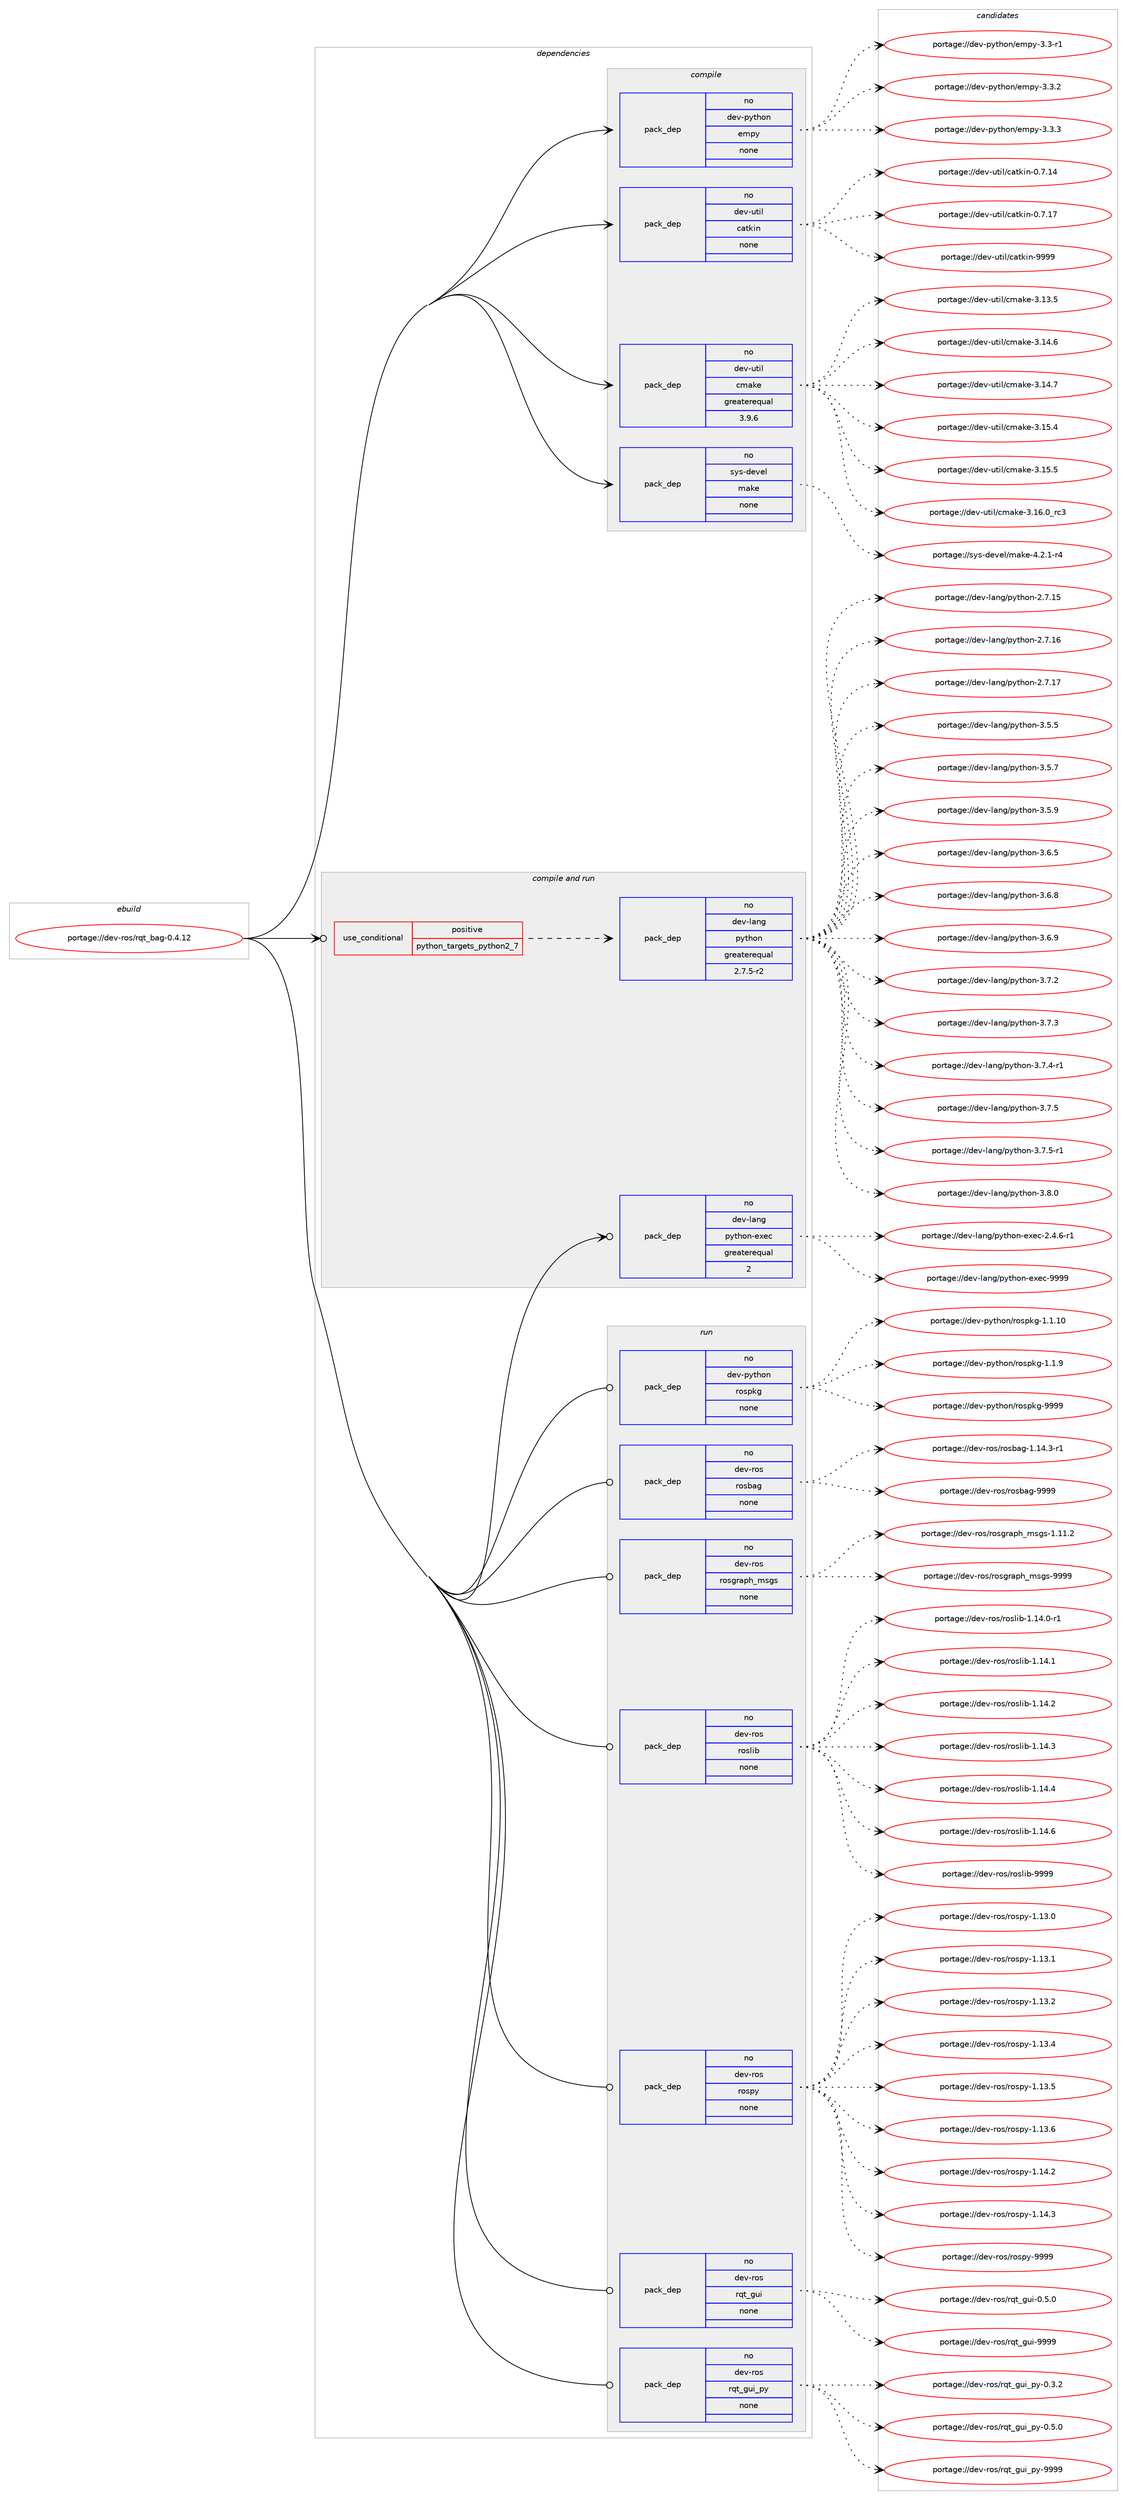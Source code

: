 digraph prolog {

# *************
# Graph options
# *************

newrank=true;
concentrate=true;
compound=true;
graph [rankdir=LR,fontname=Helvetica,fontsize=10,ranksep=1.5];#, ranksep=2.5, nodesep=0.2];
edge  [arrowhead=vee];
node  [fontname=Helvetica,fontsize=10];

# **********
# The ebuild
# **********

subgraph cluster_leftcol {
color=gray;
rank=same;
label=<<i>ebuild</i>>;
id [label="portage://dev-ros/rqt_bag-0.4.12", color=red, width=4, href="../dev-ros/rqt_bag-0.4.12.svg"];
}

# ****************
# The dependencies
# ****************

subgraph cluster_midcol {
color=gray;
label=<<i>dependencies</i>>;
subgraph cluster_compile {
fillcolor="#eeeeee";
style=filled;
label=<<i>compile</i>>;
subgraph pack152170 {
dependency200154 [label=<<TABLE BORDER="0" CELLBORDER="1" CELLSPACING="0" CELLPADDING="4" WIDTH="220"><TR><TD ROWSPAN="6" CELLPADDING="30">pack_dep</TD></TR><TR><TD WIDTH="110">no</TD></TR><TR><TD>dev-python</TD></TR><TR><TD>empy</TD></TR><TR><TD>none</TD></TR><TR><TD></TD></TR></TABLE>>, shape=none, color=blue];
}
id:e -> dependency200154:w [weight=20,style="solid",arrowhead="vee"];
subgraph pack152171 {
dependency200155 [label=<<TABLE BORDER="0" CELLBORDER="1" CELLSPACING="0" CELLPADDING="4" WIDTH="220"><TR><TD ROWSPAN="6" CELLPADDING="30">pack_dep</TD></TR><TR><TD WIDTH="110">no</TD></TR><TR><TD>dev-util</TD></TR><TR><TD>catkin</TD></TR><TR><TD>none</TD></TR><TR><TD></TD></TR></TABLE>>, shape=none, color=blue];
}
id:e -> dependency200155:w [weight=20,style="solid",arrowhead="vee"];
subgraph pack152172 {
dependency200156 [label=<<TABLE BORDER="0" CELLBORDER="1" CELLSPACING="0" CELLPADDING="4" WIDTH="220"><TR><TD ROWSPAN="6" CELLPADDING="30">pack_dep</TD></TR><TR><TD WIDTH="110">no</TD></TR><TR><TD>dev-util</TD></TR><TR><TD>cmake</TD></TR><TR><TD>greaterequal</TD></TR><TR><TD>3.9.6</TD></TR></TABLE>>, shape=none, color=blue];
}
id:e -> dependency200156:w [weight=20,style="solid",arrowhead="vee"];
subgraph pack152173 {
dependency200157 [label=<<TABLE BORDER="0" CELLBORDER="1" CELLSPACING="0" CELLPADDING="4" WIDTH="220"><TR><TD ROWSPAN="6" CELLPADDING="30">pack_dep</TD></TR><TR><TD WIDTH="110">no</TD></TR><TR><TD>sys-devel</TD></TR><TR><TD>make</TD></TR><TR><TD>none</TD></TR><TR><TD></TD></TR></TABLE>>, shape=none, color=blue];
}
id:e -> dependency200157:w [weight=20,style="solid",arrowhead="vee"];
}
subgraph cluster_compileandrun {
fillcolor="#eeeeee";
style=filled;
label=<<i>compile and run</i>>;
subgraph cond44554 {
dependency200158 [label=<<TABLE BORDER="0" CELLBORDER="1" CELLSPACING="0" CELLPADDING="4"><TR><TD ROWSPAN="3" CELLPADDING="10">use_conditional</TD></TR><TR><TD>positive</TD></TR><TR><TD>python_targets_python2_7</TD></TR></TABLE>>, shape=none, color=red];
subgraph pack152174 {
dependency200159 [label=<<TABLE BORDER="0" CELLBORDER="1" CELLSPACING="0" CELLPADDING="4" WIDTH="220"><TR><TD ROWSPAN="6" CELLPADDING="30">pack_dep</TD></TR><TR><TD WIDTH="110">no</TD></TR><TR><TD>dev-lang</TD></TR><TR><TD>python</TD></TR><TR><TD>greaterequal</TD></TR><TR><TD>2.7.5-r2</TD></TR></TABLE>>, shape=none, color=blue];
}
dependency200158:e -> dependency200159:w [weight=20,style="dashed",arrowhead="vee"];
}
id:e -> dependency200158:w [weight=20,style="solid",arrowhead="odotvee"];
subgraph pack152175 {
dependency200160 [label=<<TABLE BORDER="0" CELLBORDER="1" CELLSPACING="0" CELLPADDING="4" WIDTH="220"><TR><TD ROWSPAN="6" CELLPADDING="30">pack_dep</TD></TR><TR><TD WIDTH="110">no</TD></TR><TR><TD>dev-lang</TD></TR><TR><TD>python-exec</TD></TR><TR><TD>greaterequal</TD></TR><TR><TD>2</TD></TR></TABLE>>, shape=none, color=blue];
}
id:e -> dependency200160:w [weight=20,style="solid",arrowhead="odotvee"];
}
subgraph cluster_run {
fillcolor="#eeeeee";
style=filled;
label=<<i>run</i>>;
subgraph pack152176 {
dependency200161 [label=<<TABLE BORDER="0" CELLBORDER="1" CELLSPACING="0" CELLPADDING="4" WIDTH="220"><TR><TD ROWSPAN="6" CELLPADDING="30">pack_dep</TD></TR><TR><TD WIDTH="110">no</TD></TR><TR><TD>dev-python</TD></TR><TR><TD>rospkg</TD></TR><TR><TD>none</TD></TR><TR><TD></TD></TR></TABLE>>, shape=none, color=blue];
}
id:e -> dependency200161:w [weight=20,style="solid",arrowhead="odot"];
subgraph pack152177 {
dependency200162 [label=<<TABLE BORDER="0" CELLBORDER="1" CELLSPACING="0" CELLPADDING="4" WIDTH="220"><TR><TD ROWSPAN="6" CELLPADDING="30">pack_dep</TD></TR><TR><TD WIDTH="110">no</TD></TR><TR><TD>dev-ros</TD></TR><TR><TD>rosbag</TD></TR><TR><TD>none</TD></TR><TR><TD></TD></TR></TABLE>>, shape=none, color=blue];
}
id:e -> dependency200162:w [weight=20,style="solid",arrowhead="odot"];
subgraph pack152178 {
dependency200163 [label=<<TABLE BORDER="0" CELLBORDER="1" CELLSPACING="0" CELLPADDING="4" WIDTH="220"><TR><TD ROWSPAN="6" CELLPADDING="30">pack_dep</TD></TR><TR><TD WIDTH="110">no</TD></TR><TR><TD>dev-ros</TD></TR><TR><TD>rosgraph_msgs</TD></TR><TR><TD>none</TD></TR><TR><TD></TD></TR></TABLE>>, shape=none, color=blue];
}
id:e -> dependency200163:w [weight=20,style="solid",arrowhead="odot"];
subgraph pack152179 {
dependency200164 [label=<<TABLE BORDER="0" CELLBORDER="1" CELLSPACING="0" CELLPADDING="4" WIDTH="220"><TR><TD ROWSPAN="6" CELLPADDING="30">pack_dep</TD></TR><TR><TD WIDTH="110">no</TD></TR><TR><TD>dev-ros</TD></TR><TR><TD>roslib</TD></TR><TR><TD>none</TD></TR><TR><TD></TD></TR></TABLE>>, shape=none, color=blue];
}
id:e -> dependency200164:w [weight=20,style="solid",arrowhead="odot"];
subgraph pack152180 {
dependency200165 [label=<<TABLE BORDER="0" CELLBORDER="1" CELLSPACING="0" CELLPADDING="4" WIDTH="220"><TR><TD ROWSPAN="6" CELLPADDING="30">pack_dep</TD></TR><TR><TD WIDTH="110">no</TD></TR><TR><TD>dev-ros</TD></TR><TR><TD>rospy</TD></TR><TR><TD>none</TD></TR><TR><TD></TD></TR></TABLE>>, shape=none, color=blue];
}
id:e -> dependency200165:w [weight=20,style="solid",arrowhead="odot"];
subgraph pack152181 {
dependency200166 [label=<<TABLE BORDER="0" CELLBORDER="1" CELLSPACING="0" CELLPADDING="4" WIDTH="220"><TR><TD ROWSPAN="6" CELLPADDING="30">pack_dep</TD></TR><TR><TD WIDTH="110">no</TD></TR><TR><TD>dev-ros</TD></TR><TR><TD>rqt_gui</TD></TR><TR><TD>none</TD></TR><TR><TD></TD></TR></TABLE>>, shape=none, color=blue];
}
id:e -> dependency200166:w [weight=20,style="solid",arrowhead="odot"];
subgraph pack152182 {
dependency200167 [label=<<TABLE BORDER="0" CELLBORDER="1" CELLSPACING="0" CELLPADDING="4" WIDTH="220"><TR><TD ROWSPAN="6" CELLPADDING="30">pack_dep</TD></TR><TR><TD WIDTH="110">no</TD></TR><TR><TD>dev-ros</TD></TR><TR><TD>rqt_gui_py</TD></TR><TR><TD>none</TD></TR><TR><TD></TD></TR></TABLE>>, shape=none, color=blue];
}
id:e -> dependency200167:w [weight=20,style="solid",arrowhead="odot"];
}
}

# **************
# The candidates
# **************

subgraph cluster_choices {
rank=same;
color=gray;
label=<<i>candidates</i>>;

subgraph choice152170 {
color=black;
nodesep=1;
choiceportage1001011184511212111610411111047101109112121455146514511449 [label="portage://dev-python/empy-3.3-r1", color=red, width=4,href="../dev-python/empy-3.3-r1.svg"];
choiceportage1001011184511212111610411111047101109112121455146514650 [label="portage://dev-python/empy-3.3.2", color=red, width=4,href="../dev-python/empy-3.3.2.svg"];
choiceportage1001011184511212111610411111047101109112121455146514651 [label="portage://dev-python/empy-3.3.3", color=red, width=4,href="../dev-python/empy-3.3.3.svg"];
dependency200154:e -> choiceportage1001011184511212111610411111047101109112121455146514511449:w [style=dotted,weight="100"];
dependency200154:e -> choiceportage1001011184511212111610411111047101109112121455146514650:w [style=dotted,weight="100"];
dependency200154:e -> choiceportage1001011184511212111610411111047101109112121455146514651:w [style=dotted,weight="100"];
}
subgraph choice152171 {
color=black;
nodesep=1;
choiceportage1001011184511711610510847999711610710511045484655464952 [label="portage://dev-util/catkin-0.7.14", color=red, width=4,href="../dev-util/catkin-0.7.14.svg"];
choiceportage1001011184511711610510847999711610710511045484655464955 [label="portage://dev-util/catkin-0.7.17", color=red, width=4,href="../dev-util/catkin-0.7.17.svg"];
choiceportage100101118451171161051084799971161071051104557575757 [label="portage://dev-util/catkin-9999", color=red, width=4,href="../dev-util/catkin-9999.svg"];
dependency200155:e -> choiceportage1001011184511711610510847999711610710511045484655464952:w [style=dotted,weight="100"];
dependency200155:e -> choiceportage1001011184511711610510847999711610710511045484655464955:w [style=dotted,weight="100"];
dependency200155:e -> choiceportage100101118451171161051084799971161071051104557575757:w [style=dotted,weight="100"];
}
subgraph choice152172 {
color=black;
nodesep=1;
choiceportage1001011184511711610510847991099710710145514649514653 [label="portage://dev-util/cmake-3.13.5", color=red, width=4,href="../dev-util/cmake-3.13.5.svg"];
choiceportage1001011184511711610510847991099710710145514649524654 [label="portage://dev-util/cmake-3.14.6", color=red, width=4,href="../dev-util/cmake-3.14.6.svg"];
choiceportage1001011184511711610510847991099710710145514649524655 [label="portage://dev-util/cmake-3.14.7", color=red, width=4,href="../dev-util/cmake-3.14.7.svg"];
choiceportage1001011184511711610510847991099710710145514649534652 [label="portage://dev-util/cmake-3.15.4", color=red, width=4,href="../dev-util/cmake-3.15.4.svg"];
choiceportage1001011184511711610510847991099710710145514649534653 [label="portage://dev-util/cmake-3.15.5", color=red, width=4,href="../dev-util/cmake-3.15.5.svg"];
choiceportage1001011184511711610510847991099710710145514649544648951149951 [label="portage://dev-util/cmake-3.16.0_rc3", color=red, width=4,href="../dev-util/cmake-3.16.0_rc3.svg"];
dependency200156:e -> choiceportage1001011184511711610510847991099710710145514649514653:w [style=dotted,weight="100"];
dependency200156:e -> choiceportage1001011184511711610510847991099710710145514649524654:w [style=dotted,weight="100"];
dependency200156:e -> choiceportage1001011184511711610510847991099710710145514649524655:w [style=dotted,weight="100"];
dependency200156:e -> choiceportage1001011184511711610510847991099710710145514649534652:w [style=dotted,weight="100"];
dependency200156:e -> choiceportage1001011184511711610510847991099710710145514649534653:w [style=dotted,weight="100"];
dependency200156:e -> choiceportage1001011184511711610510847991099710710145514649544648951149951:w [style=dotted,weight="100"];
}
subgraph choice152173 {
color=black;
nodesep=1;
choiceportage1151211154510010111810110847109971071014552465046494511452 [label="portage://sys-devel/make-4.2.1-r4", color=red, width=4,href="../sys-devel/make-4.2.1-r4.svg"];
dependency200157:e -> choiceportage1151211154510010111810110847109971071014552465046494511452:w [style=dotted,weight="100"];
}
subgraph choice152174 {
color=black;
nodesep=1;
choiceportage10010111845108971101034711212111610411111045504655464953 [label="portage://dev-lang/python-2.7.15", color=red, width=4,href="../dev-lang/python-2.7.15.svg"];
choiceportage10010111845108971101034711212111610411111045504655464954 [label="portage://dev-lang/python-2.7.16", color=red, width=4,href="../dev-lang/python-2.7.16.svg"];
choiceportage10010111845108971101034711212111610411111045504655464955 [label="portage://dev-lang/python-2.7.17", color=red, width=4,href="../dev-lang/python-2.7.17.svg"];
choiceportage100101118451089711010347112121116104111110455146534653 [label="portage://dev-lang/python-3.5.5", color=red, width=4,href="../dev-lang/python-3.5.5.svg"];
choiceportage100101118451089711010347112121116104111110455146534655 [label="portage://dev-lang/python-3.5.7", color=red, width=4,href="../dev-lang/python-3.5.7.svg"];
choiceportage100101118451089711010347112121116104111110455146534657 [label="portage://dev-lang/python-3.5.9", color=red, width=4,href="../dev-lang/python-3.5.9.svg"];
choiceportage100101118451089711010347112121116104111110455146544653 [label="portage://dev-lang/python-3.6.5", color=red, width=4,href="../dev-lang/python-3.6.5.svg"];
choiceportage100101118451089711010347112121116104111110455146544656 [label="portage://dev-lang/python-3.6.8", color=red, width=4,href="../dev-lang/python-3.6.8.svg"];
choiceportage100101118451089711010347112121116104111110455146544657 [label="portage://dev-lang/python-3.6.9", color=red, width=4,href="../dev-lang/python-3.6.9.svg"];
choiceportage100101118451089711010347112121116104111110455146554650 [label="portage://dev-lang/python-3.7.2", color=red, width=4,href="../dev-lang/python-3.7.2.svg"];
choiceportage100101118451089711010347112121116104111110455146554651 [label="portage://dev-lang/python-3.7.3", color=red, width=4,href="../dev-lang/python-3.7.3.svg"];
choiceportage1001011184510897110103471121211161041111104551465546524511449 [label="portage://dev-lang/python-3.7.4-r1", color=red, width=4,href="../dev-lang/python-3.7.4-r1.svg"];
choiceportage100101118451089711010347112121116104111110455146554653 [label="portage://dev-lang/python-3.7.5", color=red, width=4,href="../dev-lang/python-3.7.5.svg"];
choiceportage1001011184510897110103471121211161041111104551465546534511449 [label="portage://dev-lang/python-3.7.5-r1", color=red, width=4,href="../dev-lang/python-3.7.5-r1.svg"];
choiceportage100101118451089711010347112121116104111110455146564648 [label="portage://dev-lang/python-3.8.0", color=red, width=4,href="../dev-lang/python-3.8.0.svg"];
dependency200159:e -> choiceportage10010111845108971101034711212111610411111045504655464953:w [style=dotted,weight="100"];
dependency200159:e -> choiceportage10010111845108971101034711212111610411111045504655464954:w [style=dotted,weight="100"];
dependency200159:e -> choiceportage10010111845108971101034711212111610411111045504655464955:w [style=dotted,weight="100"];
dependency200159:e -> choiceportage100101118451089711010347112121116104111110455146534653:w [style=dotted,weight="100"];
dependency200159:e -> choiceportage100101118451089711010347112121116104111110455146534655:w [style=dotted,weight="100"];
dependency200159:e -> choiceportage100101118451089711010347112121116104111110455146534657:w [style=dotted,weight="100"];
dependency200159:e -> choiceportage100101118451089711010347112121116104111110455146544653:w [style=dotted,weight="100"];
dependency200159:e -> choiceportage100101118451089711010347112121116104111110455146544656:w [style=dotted,weight="100"];
dependency200159:e -> choiceportage100101118451089711010347112121116104111110455146544657:w [style=dotted,weight="100"];
dependency200159:e -> choiceportage100101118451089711010347112121116104111110455146554650:w [style=dotted,weight="100"];
dependency200159:e -> choiceportage100101118451089711010347112121116104111110455146554651:w [style=dotted,weight="100"];
dependency200159:e -> choiceportage1001011184510897110103471121211161041111104551465546524511449:w [style=dotted,weight="100"];
dependency200159:e -> choiceportage100101118451089711010347112121116104111110455146554653:w [style=dotted,weight="100"];
dependency200159:e -> choiceportage1001011184510897110103471121211161041111104551465546534511449:w [style=dotted,weight="100"];
dependency200159:e -> choiceportage100101118451089711010347112121116104111110455146564648:w [style=dotted,weight="100"];
}
subgraph choice152175 {
color=black;
nodesep=1;
choiceportage10010111845108971101034711212111610411111045101120101994550465246544511449 [label="portage://dev-lang/python-exec-2.4.6-r1", color=red, width=4,href="../dev-lang/python-exec-2.4.6-r1.svg"];
choiceportage10010111845108971101034711212111610411111045101120101994557575757 [label="portage://dev-lang/python-exec-9999", color=red, width=4,href="../dev-lang/python-exec-9999.svg"];
dependency200160:e -> choiceportage10010111845108971101034711212111610411111045101120101994550465246544511449:w [style=dotted,weight="100"];
dependency200160:e -> choiceportage10010111845108971101034711212111610411111045101120101994557575757:w [style=dotted,weight="100"];
}
subgraph choice152176 {
color=black;
nodesep=1;
choiceportage100101118451121211161041111104711411111511210710345494649464948 [label="portage://dev-python/rospkg-1.1.10", color=red, width=4,href="../dev-python/rospkg-1.1.10.svg"];
choiceportage1001011184511212111610411111047114111115112107103454946494657 [label="portage://dev-python/rospkg-1.1.9", color=red, width=4,href="../dev-python/rospkg-1.1.9.svg"];
choiceportage10010111845112121116104111110471141111151121071034557575757 [label="portage://dev-python/rospkg-9999", color=red, width=4,href="../dev-python/rospkg-9999.svg"];
dependency200161:e -> choiceportage100101118451121211161041111104711411111511210710345494649464948:w [style=dotted,weight="100"];
dependency200161:e -> choiceportage1001011184511212111610411111047114111115112107103454946494657:w [style=dotted,weight="100"];
dependency200161:e -> choiceportage10010111845112121116104111110471141111151121071034557575757:w [style=dotted,weight="100"];
}
subgraph choice152177 {
color=black;
nodesep=1;
choiceportage10010111845114111115471141111159897103454946495246514511449 [label="portage://dev-ros/rosbag-1.14.3-r1", color=red, width=4,href="../dev-ros/rosbag-1.14.3-r1.svg"];
choiceportage100101118451141111154711411111598971034557575757 [label="portage://dev-ros/rosbag-9999", color=red, width=4,href="../dev-ros/rosbag-9999.svg"];
dependency200162:e -> choiceportage10010111845114111115471141111159897103454946495246514511449:w [style=dotted,weight="100"];
dependency200162:e -> choiceportage100101118451141111154711411111598971034557575757:w [style=dotted,weight="100"];
}
subgraph choice152178 {
color=black;
nodesep=1;
choiceportage1001011184511411111547114111115103114971121049510911510311545494649494650 [label="portage://dev-ros/rosgraph_msgs-1.11.2", color=red, width=4,href="../dev-ros/rosgraph_msgs-1.11.2.svg"];
choiceportage100101118451141111154711411111510311497112104951091151031154557575757 [label="portage://dev-ros/rosgraph_msgs-9999", color=red, width=4,href="../dev-ros/rosgraph_msgs-9999.svg"];
dependency200163:e -> choiceportage1001011184511411111547114111115103114971121049510911510311545494649494650:w [style=dotted,weight="100"];
dependency200163:e -> choiceportage100101118451141111154711411111510311497112104951091151031154557575757:w [style=dotted,weight="100"];
}
subgraph choice152179 {
color=black;
nodesep=1;
choiceportage100101118451141111154711411111510810598454946495246484511449 [label="portage://dev-ros/roslib-1.14.0-r1", color=red, width=4,href="../dev-ros/roslib-1.14.0-r1.svg"];
choiceportage10010111845114111115471141111151081059845494649524649 [label="portage://dev-ros/roslib-1.14.1", color=red, width=4,href="../dev-ros/roslib-1.14.1.svg"];
choiceportage10010111845114111115471141111151081059845494649524650 [label="portage://dev-ros/roslib-1.14.2", color=red, width=4,href="../dev-ros/roslib-1.14.2.svg"];
choiceportage10010111845114111115471141111151081059845494649524651 [label="portage://dev-ros/roslib-1.14.3", color=red, width=4,href="../dev-ros/roslib-1.14.3.svg"];
choiceportage10010111845114111115471141111151081059845494649524652 [label="portage://dev-ros/roslib-1.14.4", color=red, width=4,href="../dev-ros/roslib-1.14.4.svg"];
choiceportage10010111845114111115471141111151081059845494649524654 [label="portage://dev-ros/roslib-1.14.6", color=red, width=4,href="../dev-ros/roslib-1.14.6.svg"];
choiceportage1001011184511411111547114111115108105984557575757 [label="portage://dev-ros/roslib-9999", color=red, width=4,href="../dev-ros/roslib-9999.svg"];
dependency200164:e -> choiceportage100101118451141111154711411111510810598454946495246484511449:w [style=dotted,weight="100"];
dependency200164:e -> choiceportage10010111845114111115471141111151081059845494649524649:w [style=dotted,weight="100"];
dependency200164:e -> choiceportage10010111845114111115471141111151081059845494649524650:w [style=dotted,weight="100"];
dependency200164:e -> choiceportage10010111845114111115471141111151081059845494649524651:w [style=dotted,weight="100"];
dependency200164:e -> choiceportage10010111845114111115471141111151081059845494649524652:w [style=dotted,weight="100"];
dependency200164:e -> choiceportage10010111845114111115471141111151081059845494649524654:w [style=dotted,weight="100"];
dependency200164:e -> choiceportage1001011184511411111547114111115108105984557575757:w [style=dotted,weight="100"];
}
subgraph choice152180 {
color=black;
nodesep=1;
choiceportage100101118451141111154711411111511212145494649514648 [label="portage://dev-ros/rospy-1.13.0", color=red, width=4,href="../dev-ros/rospy-1.13.0.svg"];
choiceportage100101118451141111154711411111511212145494649514649 [label="portage://dev-ros/rospy-1.13.1", color=red, width=4,href="../dev-ros/rospy-1.13.1.svg"];
choiceportage100101118451141111154711411111511212145494649514650 [label="portage://dev-ros/rospy-1.13.2", color=red, width=4,href="../dev-ros/rospy-1.13.2.svg"];
choiceportage100101118451141111154711411111511212145494649514652 [label="portage://dev-ros/rospy-1.13.4", color=red, width=4,href="../dev-ros/rospy-1.13.4.svg"];
choiceportage100101118451141111154711411111511212145494649514653 [label="portage://dev-ros/rospy-1.13.5", color=red, width=4,href="../dev-ros/rospy-1.13.5.svg"];
choiceportage100101118451141111154711411111511212145494649514654 [label="portage://dev-ros/rospy-1.13.6", color=red, width=4,href="../dev-ros/rospy-1.13.6.svg"];
choiceportage100101118451141111154711411111511212145494649524650 [label="portage://dev-ros/rospy-1.14.2", color=red, width=4,href="../dev-ros/rospy-1.14.2.svg"];
choiceportage100101118451141111154711411111511212145494649524651 [label="portage://dev-ros/rospy-1.14.3", color=red, width=4,href="../dev-ros/rospy-1.14.3.svg"];
choiceportage10010111845114111115471141111151121214557575757 [label="portage://dev-ros/rospy-9999", color=red, width=4,href="../dev-ros/rospy-9999.svg"];
dependency200165:e -> choiceportage100101118451141111154711411111511212145494649514648:w [style=dotted,weight="100"];
dependency200165:e -> choiceportage100101118451141111154711411111511212145494649514649:w [style=dotted,weight="100"];
dependency200165:e -> choiceportage100101118451141111154711411111511212145494649514650:w [style=dotted,weight="100"];
dependency200165:e -> choiceportage100101118451141111154711411111511212145494649514652:w [style=dotted,weight="100"];
dependency200165:e -> choiceportage100101118451141111154711411111511212145494649514653:w [style=dotted,weight="100"];
dependency200165:e -> choiceportage100101118451141111154711411111511212145494649514654:w [style=dotted,weight="100"];
dependency200165:e -> choiceportage100101118451141111154711411111511212145494649524650:w [style=dotted,weight="100"];
dependency200165:e -> choiceportage100101118451141111154711411111511212145494649524651:w [style=dotted,weight="100"];
dependency200165:e -> choiceportage10010111845114111115471141111151121214557575757:w [style=dotted,weight="100"];
}
subgraph choice152181 {
color=black;
nodesep=1;
choiceportage100101118451141111154711411311695103117105454846534648 [label="portage://dev-ros/rqt_gui-0.5.0", color=red, width=4,href="../dev-ros/rqt_gui-0.5.0.svg"];
choiceportage1001011184511411111547114113116951031171054557575757 [label="portage://dev-ros/rqt_gui-9999", color=red, width=4,href="../dev-ros/rqt_gui-9999.svg"];
dependency200166:e -> choiceportage100101118451141111154711411311695103117105454846534648:w [style=dotted,weight="100"];
dependency200166:e -> choiceportage1001011184511411111547114113116951031171054557575757:w [style=dotted,weight="100"];
}
subgraph choice152182 {
color=black;
nodesep=1;
choiceportage10010111845114111115471141131169510311710595112121454846514650 [label="portage://dev-ros/rqt_gui_py-0.3.2", color=red, width=4,href="../dev-ros/rqt_gui_py-0.3.2.svg"];
choiceportage10010111845114111115471141131169510311710595112121454846534648 [label="portage://dev-ros/rqt_gui_py-0.5.0", color=red, width=4,href="../dev-ros/rqt_gui_py-0.5.0.svg"];
choiceportage100101118451141111154711411311695103117105951121214557575757 [label="portage://dev-ros/rqt_gui_py-9999", color=red, width=4,href="../dev-ros/rqt_gui_py-9999.svg"];
dependency200167:e -> choiceportage10010111845114111115471141131169510311710595112121454846514650:w [style=dotted,weight="100"];
dependency200167:e -> choiceportage10010111845114111115471141131169510311710595112121454846534648:w [style=dotted,weight="100"];
dependency200167:e -> choiceportage100101118451141111154711411311695103117105951121214557575757:w [style=dotted,weight="100"];
}
}

}
